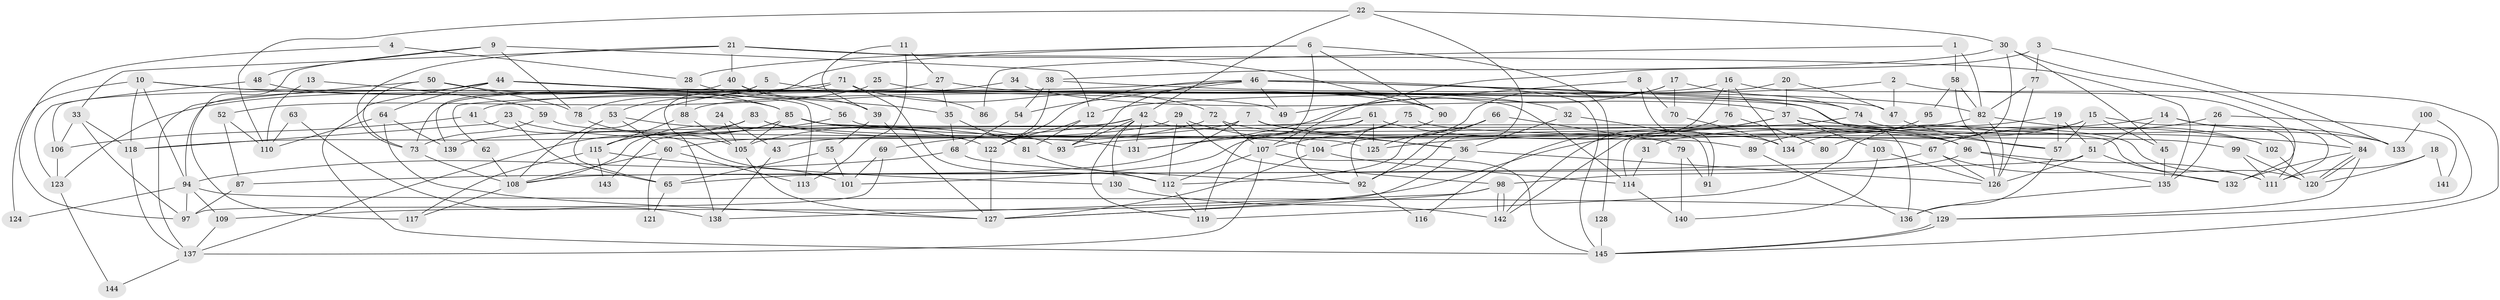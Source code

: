 // coarse degree distribution, {4: 0.19801980198019803, 3: 0.15841584158415842, 7: 0.06930693069306931, 2: 0.13861386138613863, 5: 0.18811881188118812, 8: 0.06930693069306931, 6: 0.12871287128712872, 10: 0.009900990099009901, 9: 0.039603960396039604}
// Generated by graph-tools (version 1.1) at 2025/52/02/27/25 19:52:04]
// undirected, 145 vertices, 290 edges
graph export_dot {
graph [start="1"]
  node [color=gray90,style=filled];
  1;
  2;
  3;
  4;
  5;
  6;
  7;
  8;
  9;
  10;
  11;
  12;
  13;
  14;
  15;
  16;
  17;
  18;
  19;
  20;
  21;
  22;
  23;
  24;
  25;
  26;
  27;
  28;
  29;
  30;
  31;
  32;
  33;
  34;
  35;
  36;
  37;
  38;
  39;
  40;
  41;
  42;
  43;
  44;
  45;
  46;
  47;
  48;
  49;
  50;
  51;
  52;
  53;
  54;
  55;
  56;
  57;
  58;
  59;
  60;
  61;
  62;
  63;
  64;
  65;
  66;
  67;
  68;
  69;
  70;
  71;
  72;
  73;
  74;
  75;
  76;
  77;
  78;
  79;
  80;
  81;
  82;
  83;
  84;
  85;
  86;
  87;
  88;
  89;
  90;
  91;
  92;
  93;
  94;
  95;
  96;
  97;
  98;
  99;
  100;
  101;
  102;
  103;
  104;
  105;
  106;
  107;
  108;
  109;
  110;
  111;
  112;
  113;
  114;
  115;
  116;
  117;
  118;
  119;
  120;
  121;
  122;
  123;
  124;
  125;
  126;
  127;
  128;
  129;
  130;
  131;
  132;
  133;
  134;
  135;
  136;
  137;
  138;
  139;
  140;
  141;
  142;
  143;
  144;
  145;
  1 -- 82;
  1 -- 58;
  1 -- 86;
  2 -- 12;
  2 -- 132;
  2 -- 47;
  3 -- 133;
  3 -- 107;
  3 -- 77;
  4 -- 28;
  4 -- 97;
  5 -- 90;
  5 -- 78;
  5 -- 139;
  6 -- 90;
  6 -- 119;
  6 -- 28;
  6 -- 53;
  6 -- 128;
  7 -- 65;
  7 -- 96;
  7 -- 36;
  7 -- 43;
  8 -- 49;
  8 -- 70;
  8 -- 91;
  9 -- 12;
  9 -- 78;
  9 -- 48;
  9 -- 117;
  10 -- 57;
  10 -- 94;
  10 -- 35;
  10 -- 118;
  10 -- 124;
  11 -- 39;
  11 -- 27;
  11 -- 113;
  12 -- 122;
  12 -- 81;
  13 -- 110;
  13 -- 59;
  14 -- 51;
  14 -- 111;
  14 -- 125;
  14 -- 133;
  15 -- 45;
  15 -- 111;
  15 -- 57;
  15 -- 89;
  15 -- 119;
  16 -- 145;
  16 -- 88;
  16 -- 76;
  16 -- 116;
  16 -- 134;
  17 -- 104;
  17 -- 131;
  17 -- 70;
  17 -- 74;
  18 -- 111;
  18 -- 120;
  18 -- 141;
  19 -- 51;
  19 -- 57;
  19 -- 31;
  20 -- 37;
  20 -- 47;
  20 -- 41;
  21 -- 33;
  21 -- 40;
  21 -- 73;
  21 -- 90;
  21 -- 135;
  22 -- 92;
  22 -- 42;
  22 -- 30;
  22 -- 110;
  23 -- 131;
  23 -- 118;
  23 -- 65;
  24 -- 105;
  24 -- 43;
  25 -- 114;
  25 -- 52;
  26 -- 67;
  26 -- 135;
  26 -- 141;
  27 -- 73;
  27 -- 35;
  27 -- 32;
  28 -- 88;
  28 -- 39;
  29 -- 60;
  29 -- 36;
  29 -- 98;
  29 -- 112;
  30 -- 84;
  30 -- 38;
  30 -- 45;
  30 -- 80;
  31 -- 114;
  32 -- 36;
  32 -- 91;
  33 -- 97;
  33 -- 118;
  33 -- 106;
  34 -- 65;
  34 -- 37;
  35 -- 68;
  35 -- 81;
  36 -- 127;
  36 -- 126;
  37 -- 109;
  37 -- 103;
  37 -- 84;
  37 -- 96;
  37 -- 142;
  38 -- 82;
  38 -- 54;
  38 -- 122;
  39 -- 127;
  39 -- 55;
  40 -- 56;
  40 -- 106;
  40 -- 86;
  41 -- 106;
  41 -- 101;
  42 -- 130;
  42 -- 119;
  42 -- 69;
  42 -- 93;
  42 -- 120;
  42 -- 131;
  42 -- 143;
  43 -- 138;
  44 -- 145;
  44 -- 47;
  44 -- 49;
  44 -- 64;
  44 -- 94;
  44 -- 113;
  45 -- 135;
  46 -- 145;
  46 -- 93;
  46 -- 49;
  46 -- 54;
  46 -- 62;
  46 -- 74;
  46 -- 122;
  46 -- 136;
  47 -- 57;
  48 -- 85;
  48 -- 123;
  50 -- 85;
  50 -- 73;
  50 -- 78;
  50 -- 137;
  51 -- 108;
  51 -- 126;
  51 -- 132;
  52 -- 110;
  52 -- 87;
  53 -- 122;
  53 -- 60;
  53 -- 108;
  54 -- 68;
  55 -- 101;
  55 -- 65;
  56 -- 67;
  56 -- 108;
  57 -- 136;
  58 -- 82;
  58 -- 126;
  58 -- 95;
  59 -- 125;
  59 -- 73;
  60 -- 113;
  60 -- 108;
  60 -- 121;
  61 -- 139;
  61 -- 102;
  61 -- 92;
  61 -- 125;
  61 -- 131;
  62 -- 108;
  63 -- 110;
  63 -- 138;
  64 -- 127;
  64 -- 110;
  64 -- 139;
  65 -- 121;
  66 -- 92;
  66 -- 125;
  66 -- 79;
  66 -- 112;
  67 -- 126;
  67 -- 132;
  67 -- 87;
  68 -- 94;
  68 -- 92;
  69 -- 101;
  69 -- 97;
  70 -- 134;
  71 -- 112;
  71 -- 72;
  71 -- 123;
  71 -- 138;
  72 -- 105;
  72 -- 107;
  72 -- 134;
  73 -- 108;
  74 -- 114;
  74 -- 133;
  75 -- 99;
  75 -- 107;
  75 -- 101;
  76 -- 142;
  76 -- 80;
  77 -- 126;
  77 -- 82;
  78 -- 105;
  79 -- 91;
  79 -- 140;
  81 -- 112;
  82 -- 93;
  82 -- 102;
  82 -- 126;
  83 -- 115;
  83 -- 89;
  83 -- 104;
  83 -- 118;
  84 -- 120;
  84 -- 120;
  84 -- 129;
  84 -- 132;
  85 -- 137;
  85 -- 96;
  85 -- 93;
  85 -- 105;
  85 -- 111;
  85 -- 115;
  87 -- 97;
  88 -- 115;
  88 -- 105;
  89 -- 136;
  90 -- 92;
  92 -- 116;
  94 -- 129;
  94 -- 97;
  94 -- 109;
  94 -- 124;
  95 -- 134;
  96 -- 98;
  96 -- 111;
  96 -- 135;
  98 -- 142;
  98 -- 142;
  98 -- 127;
  98 -- 138;
  99 -- 120;
  99 -- 111;
  100 -- 133;
  100 -- 129;
  102 -- 120;
  103 -- 126;
  103 -- 140;
  104 -- 127;
  104 -- 114;
  105 -- 127;
  106 -- 123;
  107 -- 137;
  107 -- 112;
  107 -- 145;
  108 -- 117;
  109 -- 137;
  112 -- 119;
  114 -- 140;
  115 -- 117;
  115 -- 130;
  115 -- 143;
  118 -- 137;
  122 -- 127;
  123 -- 144;
  128 -- 145;
  129 -- 145;
  129 -- 145;
  130 -- 142;
  135 -- 136;
  137 -- 144;
}
